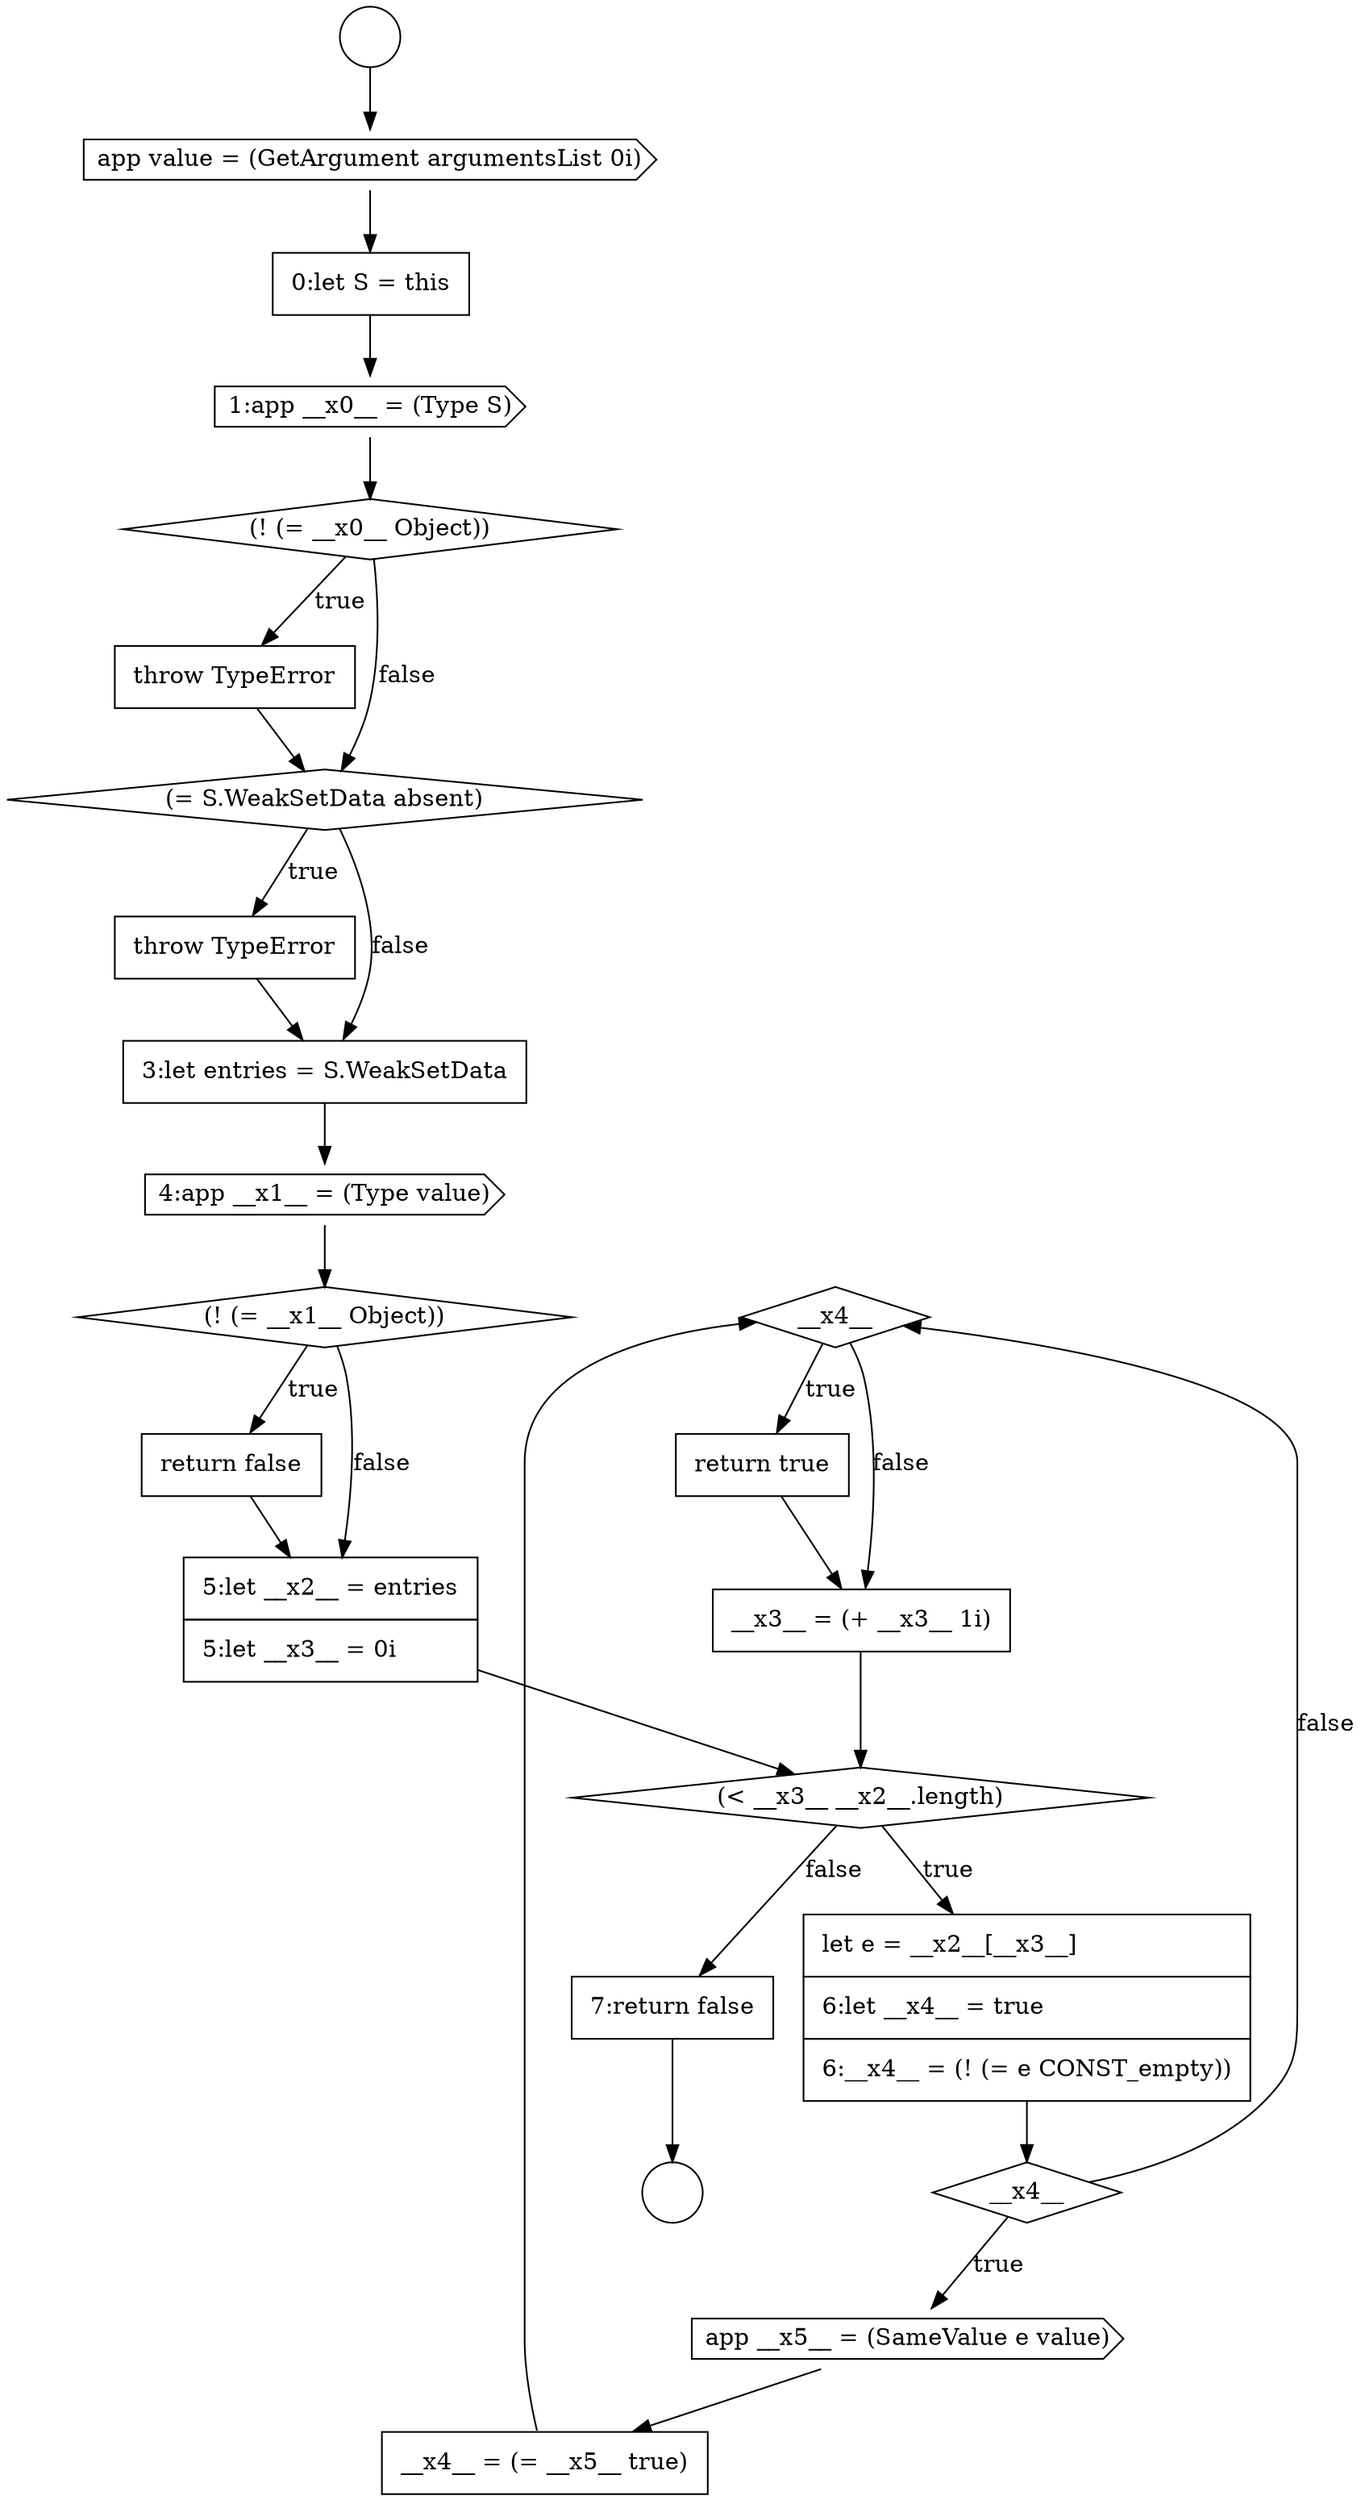 digraph {
  node16259 [shape=diamond, label=<<font color="black">__x4__</font>> color="black" fillcolor="white" style=filled]
  node16242 [shape=cds, label=<<font color="black">app value = (GetArgument argumentsList 0i)</font>> color="black" fillcolor="white" style=filled]
  node16260 [shape=none, margin=0, label=<<font color="black">
    <table border="0" cellborder="1" cellspacing="0" cellpadding="10">
      <tr><td align="left">return true</td></tr>
    </table>
  </font>> color="black" fillcolor="white" style=filled]
  node16246 [shape=none, margin=0, label=<<font color="black">
    <table border="0" cellborder="1" cellspacing="0" cellpadding="10">
      <tr><td align="left">throw TypeError</td></tr>
    </table>
  </font>> color="black" fillcolor="white" style=filled]
  node16258 [shape=none, margin=0, label=<<font color="black">
    <table border="0" cellborder="1" cellspacing="0" cellpadding="10">
      <tr><td align="left">__x4__ = (= __x5__ true)</td></tr>
    </table>
  </font>> color="black" fillcolor="white" style=filled]
  node16241 [shape=circle label=" " color="black" fillcolor="white" style=filled]
  node16253 [shape=none, margin=0, label=<<font color="black">
    <table border="0" cellborder="1" cellspacing="0" cellpadding="10">
      <tr><td align="left">5:let __x2__ = entries</td></tr>
      <tr><td align="left">5:let __x3__ = 0i</td></tr>
    </table>
  </font>> color="black" fillcolor="white" style=filled]
  node16249 [shape=none, margin=0, label=<<font color="black">
    <table border="0" cellborder="1" cellspacing="0" cellpadding="10">
      <tr><td align="left">3:let entries = S.WeakSetData</td></tr>
    </table>
  </font>> color="black" fillcolor="white" style=filled]
  node16262 [shape=none, margin=0, label=<<font color="black">
    <table border="0" cellborder="1" cellspacing="0" cellpadding="10">
      <tr><td align="left">7:return false</td></tr>
    </table>
  </font>> color="black" fillcolor="white" style=filled]
  node16245 [shape=diamond, label=<<font color="black">(! (= __x0__ Object))</font>> color="black" fillcolor="white" style=filled]
  node16257 [shape=cds, label=<<font color="black">app __x5__ = (SameValue e value)</font>> color="black" fillcolor="white" style=filled]
  node16250 [shape=cds, label=<<font color="black">4:app __x1__ = (Type value)</font>> color="black" fillcolor="white" style=filled]
  node16261 [shape=none, margin=0, label=<<font color="black">
    <table border="0" cellborder="1" cellspacing="0" cellpadding="10">
      <tr><td align="left">__x3__ = (+ __x3__ 1i)</td></tr>
    </table>
  </font>> color="black" fillcolor="white" style=filled]
  node16243 [shape=none, margin=0, label=<<font color="black">
    <table border="0" cellborder="1" cellspacing="0" cellpadding="10">
      <tr><td align="left">0:let S = this</td></tr>
    </table>
  </font>> color="black" fillcolor="white" style=filled]
  node16248 [shape=none, margin=0, label=<<font color="black">
    <table border="0" cellborder="1" cellspacing="0" cellpadding="10">
      <tr><td align="left">throw TypeError</td></tr>
    </table>
  </font>> color="black" fillcolor="white" style=filled]
  node16251 [shape=diamond, label=<<font color="black">(! (= __x1__ Object))</font>> color="black" fillcolor="white" style=filled]
  node16240 [shape=circle label=" " color="black" fillcolor="white" style=filled]
  node16255 [shape=none, margin=0, label=<<font color="black">
    <table border="0" cellborder="1" cellspacing="0" cellpadding="10">
      <tr><td align="left">let e = __x2__[__x3__]</td></tr>
      <tr><td align="left">6:let __x4__ = true</td></tr>
      <tr><td align="left">6:__x4__ = (! (= e CONST_empty))</td></tr>
    </table>
  </font>> color="black" fillcolor="white" style=filled]
  node16244 [shape=cds, label=<<font color="black">1:app __x0__ = (Type S)</font>> color="black" fillcolor="white" style=filled]
  node16247 [shape=diamond, label=<<font color="black">(= S.WeakSetData absent)</font>> color="black" fillcolor="white" style=filled]
  node16252 [shape=none, margin=0, label=<<font color="black">
    <table border="0" cellborder="1" cellspacing="0" cellpadding="10">
      <tr><td align="left">return false</td></tr>
    </table>
  </font>> color="black" fillcolor="white" style=filled]
  node16256 [shape=diamond, label=<<font color="black">__x4__</font>> color="black" fillcolor="white" style=filled]
  node16254 [shape=diamond, label=<<font color="black">(&lt; __x3__ __x2__.length)</font>> color="black" fillcolor="white" style=filled]
  node16240 -> node16242 [ color="black"]
  node16254 -> node16255 [label=<<font color="black">true</font>> color="black"]
  node16254 -> node16262 [label=<<font color="black">false</font>> color="black"]
  node16247 -> node16248 [label=<<font color="black">true</font>> color="black"]
  node16247 -> node16249 [label=<<font color="black">false</font>> color="black"]
  node16248 -> node16249 [ color="black"]
  node16251 -> node16252 [label=<<font color="black">true</font>> color="black"]
  node16251 -> node16253 [label=<<font color="black">false</font>> color="black"]
  node16243 -> node16244 [ color="black"]
  node16246 -> node16247 [ color="black"]
  node16255 -> node16256 [ color="black"]
  node16242 -> node16243 [ color="black"]
  node16256 -> node16257 [label=<<font color="black">true</font>> color="black"]
  node16256 -> node16259 [label=<<font color="black">false</font>> color="black"]
  node16261 -> node16254 [ color="black"]
  node16244 -> node16245 [ color="black"]
  node16253 -> node16254 [ color="black"]
  node16257 -> node16258 [ color="black"]
  node16262 -> node16241 [ color="black"]
  node16245 -> node16246 [label=<<font color="black">true</font>> color="black"]
  node16245 -> node16247 [label=<<font color="black">false</font>> color="black"]
  node16250 -> node16251 [ color="black"]
  node16252 -> node16253 [ color="black"]
  node16249 -> node16250 [ color="black"]
  node16259 -> node16260 [label=<<font color="black">true</font>> color="black"]
  node16259 -> node16261 [label=<<font color="black">false</font>> color="black"]
  node16260 -> node16261 [ color="black"]
  node16258 -> node16259 [ color="black"]
}
